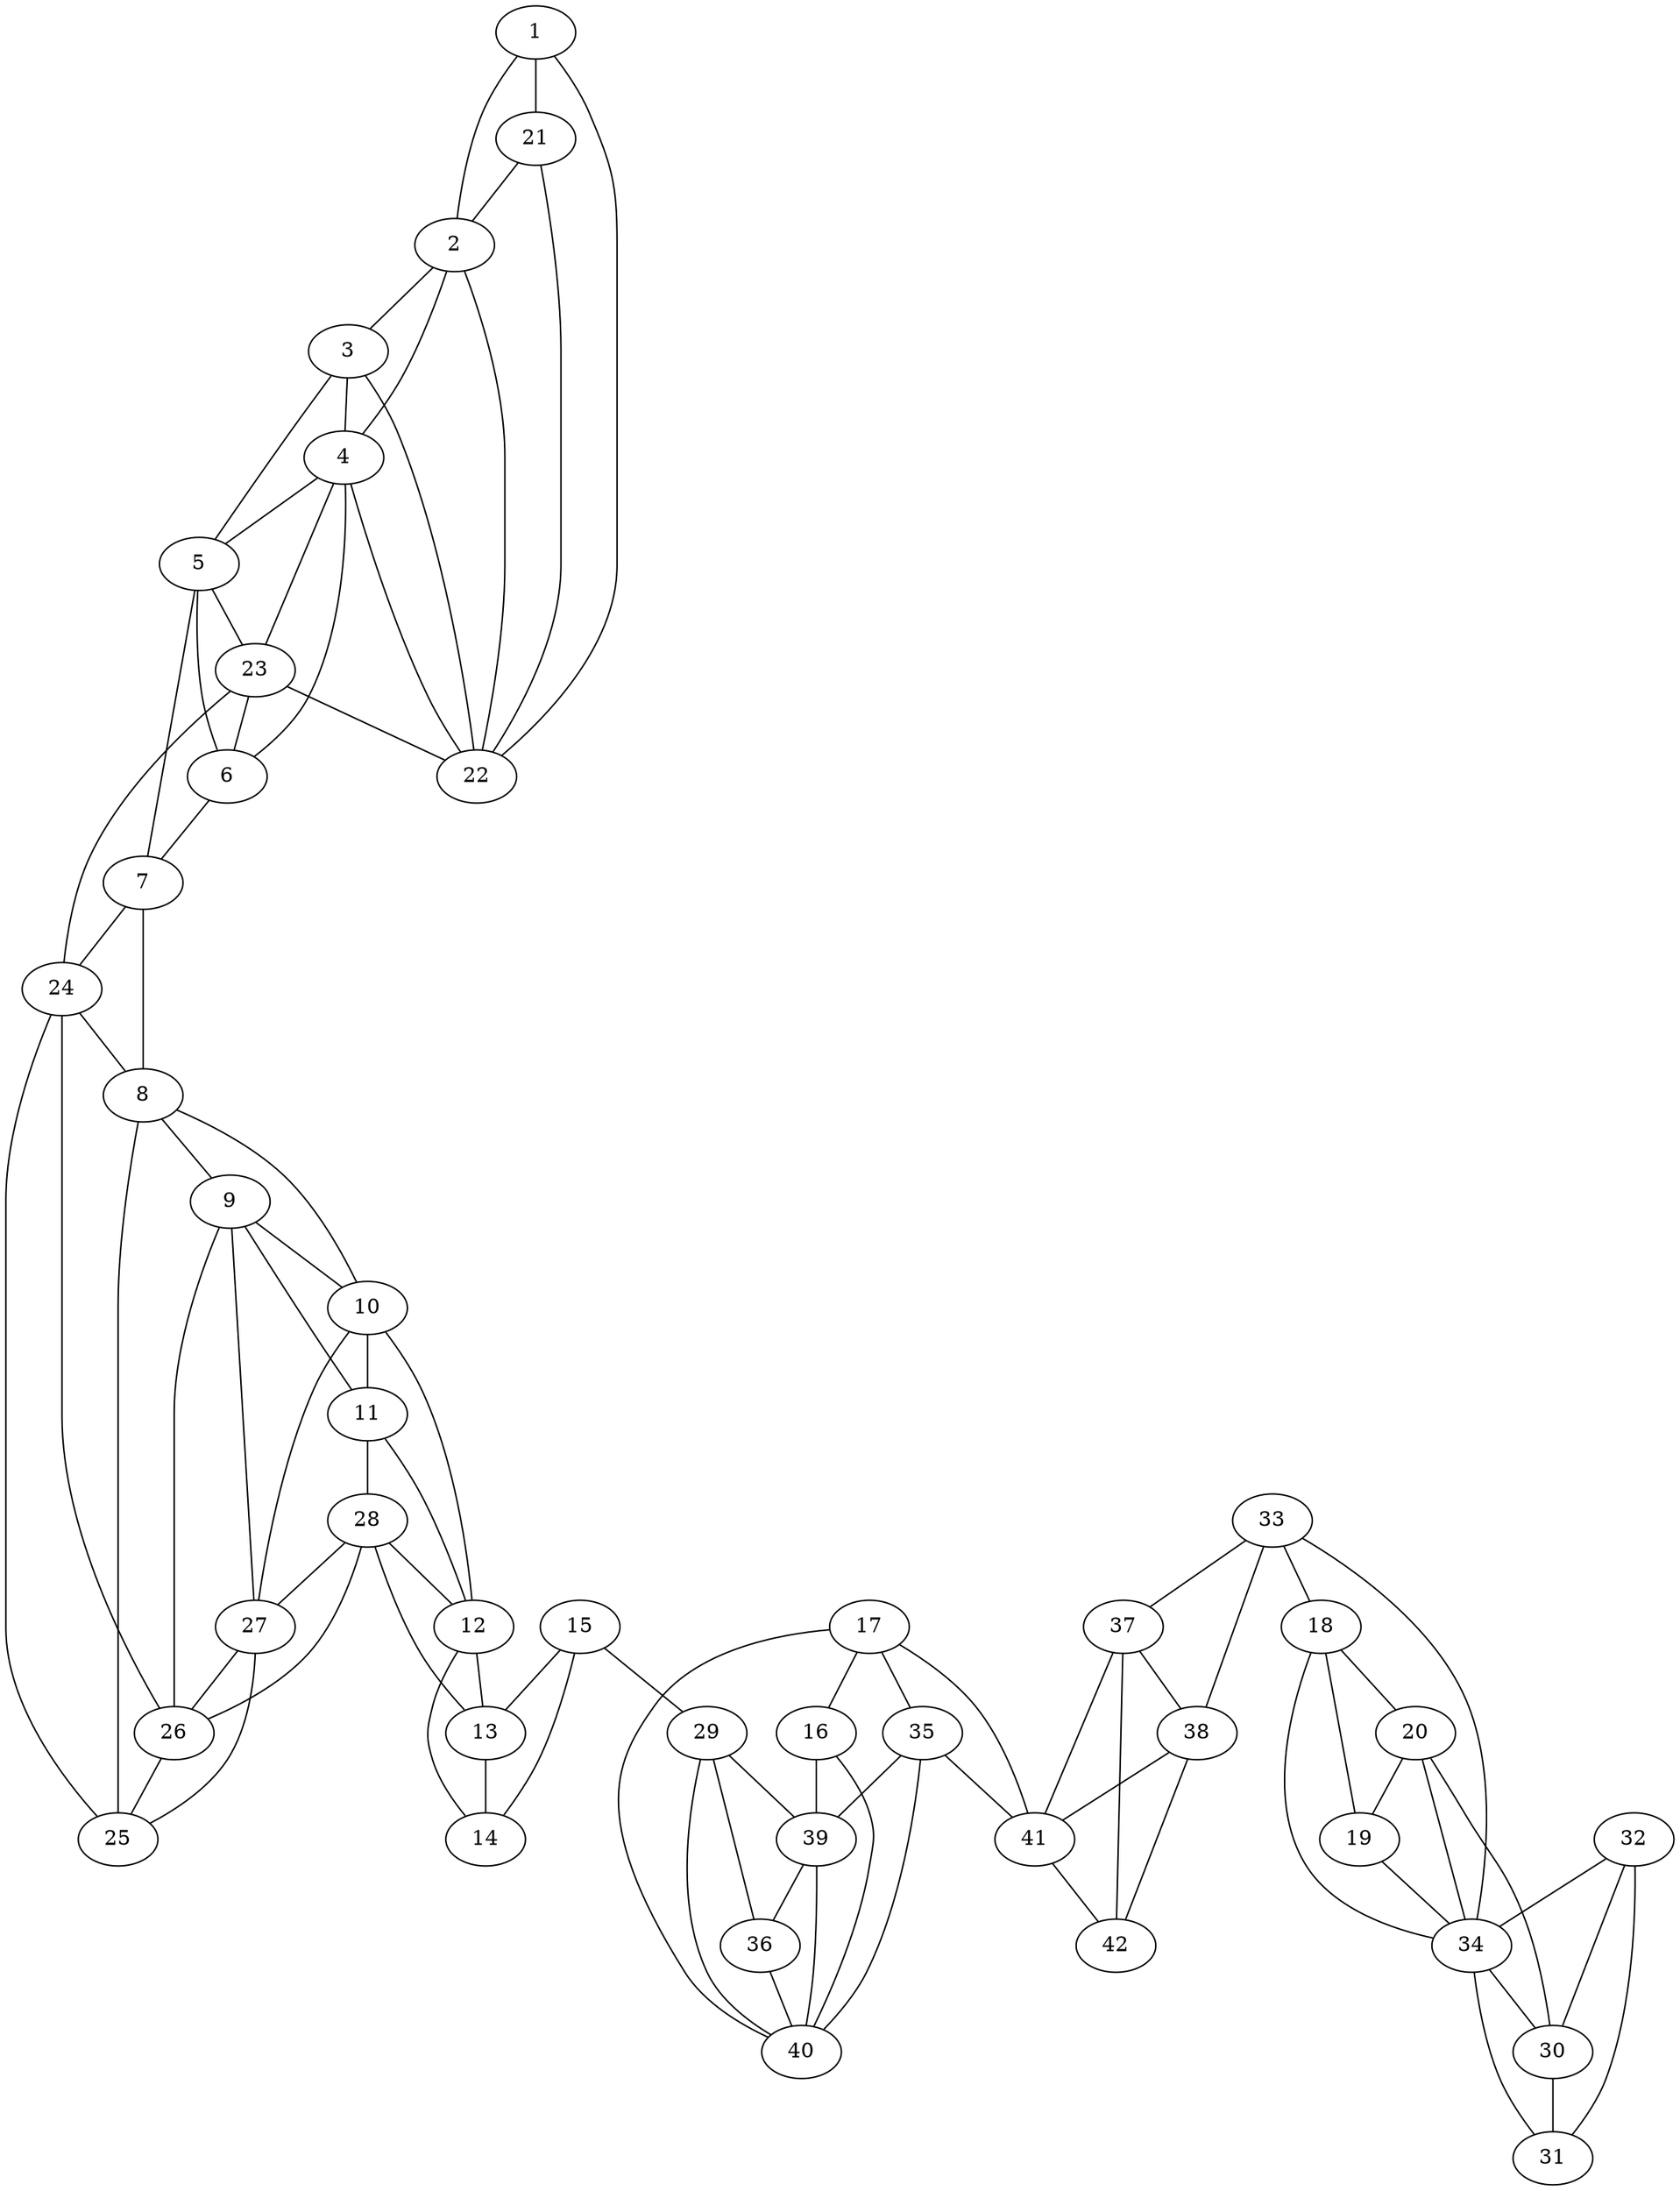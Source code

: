 graph pdb1gtr {
	1	 [aaLength=12,
		sequence=FIRQIIDEDLAS,
		type=0];
	2	 [aaLength=16,
		sequence=IGHAKSICLNFGIAQD,
		type=0];
	1 -- 2	 [distance0="34.87422",
		frequency=1,
		type0=1];
	21	 [aaLength=4,
		sequence=HTRF,
		type=1];
	1 -- 21	 [distance0="49.32582",
		frequency=1,
		type0=2];
	22	 [aaLength=4,
		sequence=QCNL,
		type=1];
	1 -- 22	 [distance0="67.88988",
		frequency=1,
		type0=3];
	3	 [aaLength=3,
		sequence=PVK,
		type=0];
	2 -- 3	 [distance0="40.78262",
		frequency=1,
		type0=3];
	4	 [aaLength=13,
		sequence=IEYVESIKNDVEW,
		type=0];
	2 -- 4	 [distance0="36.76141",
		frequency=1,
		type0=2];
	3 -- 4	 [distance0="17.38037",
		distance1="2.0",
		frequency=2,
		type0=1,
		type1=4];
	5	 [aaLength=17,
		sequence=SSDYFDQLHAYAIELIN,
		type=0];
	3 -- 5	 [distance0="34.02395",
		frequency=1,
		type0=2];
	4 -- 5	 [distance0="36.31435",
		distance1="11.0",
		frequency=2,
		type0=2,
		type1=4];
	6	 [aaLength=8,
		sequence=PEQIREYR,
		type=0];
	5 -- 6	 [distance0="27.21389",
		frequency=1,
		type0=1];
	23	 [aaLength=4,
		sequence=AYVD,
		type=1];
	5 -- 23	 [distance0="3.0",
		frequency=1,
		type0=4];
	6 -- 4	 [distance0="58.31115",
		frequency=1,
		type0=3];
	7	 [aaLength=13,
		sequence=VEENLALFEKMRA,
		type=0];
	6 -- 7	 [distance0="25.77067",
		distance1="16.0",
		frequency=2,
		type0=1,
		type1=4];
	7 -- 5	 [distance0="52.35504",
		frequency=1,
		type0=3];
	8	 [aaLength=3,
		sequence=IVM,
		type=0];
	7 -- 8	 [distance0="38.86673",
		frequency=1,
		type0=2];
	24	 [aaLength=4,
		sequence=CLRA,
		type=1];
	7 -- 24	 [distance0="8.0",
		frequency=1,
		type0=4];
	9	 [aaLength=12,
		sequence=YDFTHCISDALE,
		type=0];
	8 -- 9	 [distance0="28.33287",
		frequency=1,
		type0=1];
	10	 [aaLength=3,
		sequence=LEF,
		type=0];
	8 -- 10	 [distance0="49.42903",
		frequency=1,
		type0=3];
	25	 [aaLength=5,
		sequence=VLYRI,
		type=1];
	8 -- 25	 [distance0="3.0",
		frequency=1,
		type0=4];
	9 -- 10	 [distance0="21.57447",
		frequency=1,
		type0=1];
	11	 [aaLength=11,
		sequence=NRRLYDWVLDN,
		type=0];
	9 -- 11	 [distance0="25.78926",
		frequency=1,
		type0=2];
	27	 [aaLength=5,
		sequence=HSLCT,
		type=1];
	9 -- 27	 [distance0="3.0",
		frequency=1,
		type0=4];
	12	 [aaLength=9,
		sequence=KRKLNLLVT,
		type=0];
	10 -- 12	 [distance0="44.37868",
		frequency=1,
		type0=3];
	10 -- 11	 [distance0="13.97068",
		distance1="2.0",
		frequency=2,
		type0=1,
		type1=4];
	11 -- 12	 [distance0="47.17002",
		frequency=1,
		type0=3];
	28	 [aaLength=5,
		sequence=RQYEF,
		type=1];
	11 -- 28	 [distance0="7.0",
		frequency=1,
		type0=4];
	13	 [aaLength=7,
		sequence=ISGLRRR,
		type=0];
	12 -- 13	 [distance0="27.54249",
		distance1="14.0",
		frequency=2,
		type0=1,
		type1=4];
	14	 [aaLength=11,
		sequence=AASIREFCKRI,
		type=0];
	12 -- 14	 [distance0="42.02808",
		frequency=1,
		type0=2];
	13 -- 14	 [distance0="17.25849",
		distance1="3.0",
		frequency=2,
		type0=1,
		type1=4];
	15	 [aaLength=15,
		sequence=MASLESCIREDLNEN,
		type=0];
	15 -- 13	 [distance0="32.75139",
		frequency=1,
		type0=2];
	15 -- 14	 [distance0="22.70455",
		frequency=1,
		type0=1];
	29	 [aaLength=3,
		sequence=PRA,
		type=1];
	15 -- 29	 [distance0="36.80637",
		distance1="1.0",
		frequency=2,
		type0=3,
		type1=4];
	16	 [aaLength=3,
		sequence=PEM,
		type=0];
	39	 [aaLength=6,
		sequence=EMVTMP,
		type=1];
	16 -- 39	 [distance0="25.03142",
		frequency=1,
		type0=3];
	40	 [aaLength=6,
		sequence=SRQVPF,
		type=1];
	16 -- 40	 [distance0="22.83795",
		distance1="1.0",
		frequency=2,
		type0=1,
		type1=4];
	17	 [aaLength=3,
		sequence=RAD,
		type=0];
	17 -- 16	 [distance0="23.94987",
		frequency=1,
		type0=1];
	35	 [aaLength=5,
		sequence=EIWID,
		type=1];
	17 -- 35	 [distance0="39.10476",
		frequency=1,
		type0=2];
	17 -- 40	 [distance0="40.90455",
		frequency=1,
		type0=3];
	41	 [aaLength=3,
		sequence=EVR,
		type=1];
	17 -- 41	 [distance0="16.0",
		frequency=1,
		type0=4];
	18	 [aaLength=3,
		sequence=PGA,
		type=0];
	19	 [aaLength=3,
		sequence=LSV,
		type=0];
	18 -- 19	 [distance0="13.01891",
		distance1="4.0",
		frequency=2,
		type0=1,
		type1=4];
	20	 [aaLength=5,
		sequence=PSLKD,
		type=0];
	18 -- 20	 [distance0="39.09427",
		frequency=1,
		type0=2];
	34	 [aaLength=8,
		sequence=LVIKQGFA,
		type=1];
	18 -- 34	 [distance0="53.03164",
		frequency=1,
		type0=3];
	19 -- 34	 [distance0="55.46722",
		distance1="5.0",
		frequency=2,
		type0=3,
		type1=4];
	20 -- 19	 [distance0="30.6132",
		frequency=1,
		type0=1];
	30	 [aaLength=4,
		sequence=AFQF,
		type=1];
	20 -- 30	 [distance0="5.0",
		frequency=1,
		type0=4];
	20 -- 34	 [distance0="42.47993",
		frequency=1,
		type0=3];
	21 -- 2	 [distance0="43.67545",
		distance1="9.0",
		frequency=2,
		type0=2,
		type1=4];
	21 -- 22	 [distance0="32.0",
		frequency=1,
		type0=1];
	22 -- 2	 [distance0="45.82079",
		frequency=1,
		type0=2];
	22 -- 3	 [distance0="6.0",
		frequency=1,
		type0=4];
	22 -- 4	 [distance0="54.68326",
		frequency=1,
		type0=3];
	23 -- 4	 [distance0="68.56573",
		frequency=1,
		type0=3];
	23 -- 6	 [distance0="3.0",
		frequency=1,
		type0=4];
	23 -- 22	 [distance0="59.0",
		frequency=1,
		type0=2];
	23 -- 24	 [distance0="52.0",
		frequency=1,
		type0=1];
	24 -- 8	 [distance0="8.0",
		frequency=1,
		type0=4];
	24 -- 25	 [distance0="18.0",
		frequency=1,
		type0=1];
	26	 [aaLength=3,
		sequence=IYP,
		type=1];
	24 -- 26	 [distance0="36.0",
		frequency=1,
		type0=2];
	25 -- 27	 [distance0="37.0",
		frequency=1,
		type0=3];
	26 -- 9	 [distance0="1.0",
		frequency=1,
		type0=4];
	26 -- 25	 [distance0="18.0",
		frequency=1,
		type0=1];
	27 -- 10	 [distance0="0.0",
		frequency=1,
		type0=5];
	27 -- 26	 [distance0="19.0",
		frequency=1,
		type0=1];
	28 -- 12	 [distance0="11.0",
		frequency=1,
		type0=4];
	28 -- 13	 [distance0="58.57882",
		frequency=1,
		type0=3];
	28 -- 26	 [distance0="47.0",
		frequency=1,
		type0=2];
	28 -- 27	 [distance0="28.0",
		frequency=1,
		type0=1];
	36	 [aaLength=6,
		sequence=PVKLVI,
		type=1];
	29 -- 36	 [distance0="8.0",
		distance1="5.0",
		frequency=2,
		type0=1,
		type1=4];
	29 -- 39	 [distance0="21.0",
		frequency=1,
		type0=2];
	29 -- 40	 [distance0="36.0",
		frequency=1,
		type0=3];
	31	 [aaLength=5,
		sequence=GYFCL,
		type=1];
	30 -- 31	 [distance0="7.0",
		distance1="3.0",
		frequency=2,
		type0=1,
		type1=4];
	32	 [aaLength=8,
		sequence=PVFNRTVG,
		type=1];
	32 -- 30	 [distance0="21.0",
		frequency=1,
		type0=2];
	32 -- 31	 [distance0="14.0",
		frequency=1,
		type0=1];
	32 -- 34	 [distance0="40.0",
		frequency=1,
		type0=3];
	33	 [aaLength=8,
		sequence=LPVEIRLY,
		type=1];
	33 -- 18	 [distance0="8.0",
		frequency=1,
		type0=4];
	33 -- 34	 [distance0="31.0",
		frequency=1,
		type0=1];
	37	 [aaLength=4,
		sequence=TIFC,
		type=1];
	33 -- 37	 [distance0="33.0",
		frequency=1,
		type0=2];
	38	 [aaLength=5,
		sequence=AERVE,
		type=1];
	33 -- 38	 [distance0="46.0",
		frequency=1,
		type0=3];
	34 -- 30	 [distance0="19.0",
		frequency=1,
		type0=1];
	34 -- 31	 [distance0="26.0",
		frequency=1,
		type0=2];
	35 -- 39	 [distance0="23.0",
		frequency=1,
		type0=2];
	35 -- 40	 [distance0="8.0",
		frequency=1,
		type0=1];
	35 -- 41	 [distance0="24.0",
		frequency=1,
		type0=3];
	36 -- 40	 [distance0="28.0",
		frequency=1,
		type0=3];
	37 -- 38	 [distance0="13.0",
		frequency=1,
		type0=1];
	37 -- 41	 [distance0="24.0",
		frequency=1,
		type0=3];
	42	 [aaLength=3,
		sequence=VIK,
		type=1];
	37 -- 42	 [distance0="16.0",
		frequency=1,
		type0=2];
	38 -- 41	 [distance0="11.0",
		frequency=1,
		type0=2];
	38 -- 42	 [distance0="3.0",
		frequency=1,
		type0=1];
	39 -- 36	 [distance0="13.0",
		frequency=1,
		type0=1];
	39 -- 40	 [distance0="15.0",
		frequency=1,
		type0=2];
	41 -- 42	 [distance0="8.0",
		distance1="5.0",
		frequency=2,
		type0=1,
		type1=4];
}
